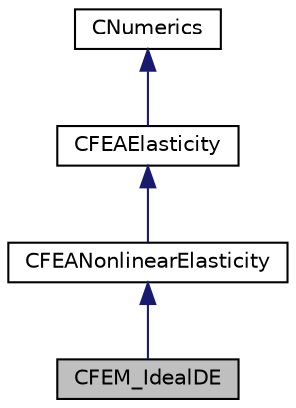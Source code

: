 digraph "CFEM_IdealDE"
{
 // LATEX_PDF_SIZE
  edge [fontname="Helvetica",fontsize="10",labelfontname="Helvetica",labelfontsize="10"];
  node [fontname="Helvetica",fontsize="10",shape=record];
  Node1 [label="CFEM_IdealDE",height=0.2,width=0.4,color="black", fillcolor="grey75", style="filled", fontcolor="black",tooltip="Class for computing the constitutive and stress tensors for a nearly-incompressible ideal DE."];
  Node2 -> Node1 [dir="back",color="midnightblue",fontsize="10",style="solid",fontname="Helvetica"];
  Node2 [label="CFEANonlinearElasticity",height=0.2,width=0.4,color="black", fillcolor="white", style="filled",URL="$classCFEANonlinearElasticity.html",tooltip="Abstract class for computing the stiffness matrix of a nonlinear elasticity problem...."];
  Node3 -> Node2 [dir="back",color="midnightblue",fontsize="10",style="solid",fontname="Helvetica"];
  Node3 [label="CFEAElasticity",height=0.2,width=0.4,color="black", fillcolor="white", style="filled",URL="$classCFEAElasticity.html",tooltip="Abstract class for computing the tangent matrix and the residual for structural problems."];
  Node4 -> Node3 [dir="back",color="midnightblue",fontsize="10",style="solid",fontname="Helvetica"];
  Node4 [label="CNumerics",height=0.2,width=0.4,color="black", fillcolor="white", style="filled",URL="$classCNumerics.html",tooltip="Class for defining the numerical methods."];
}
